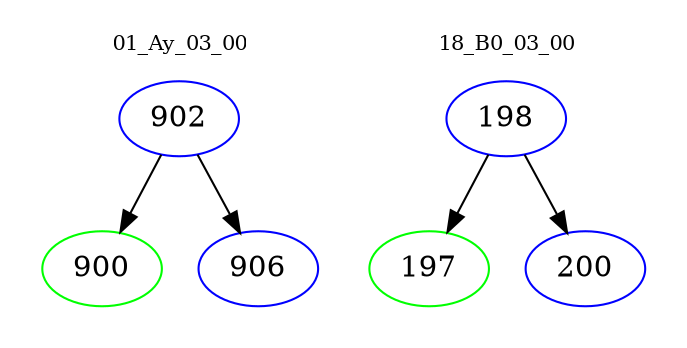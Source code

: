 digraph{
subgraph cluster_0 {
color = white
label = "01_Ay_03_00";
fontsize=10;
T0_902 [label="902", color="blue"]
T0_902 -> T0_900 [color="black"]
T0_900 [label="900", color="green"]
T0_902 -> T0_906 [color="black"]
T0_906 [label="906", color="blue"]
}
subgraph cluster_1 {
color = white
label = "18_B0_03_00";
fontsize=10;
T1_198 [label="198", color="blue"]
T1_198 -> T1_197 [color="black"]
T1_197 [label="197", color="green"]
T1_198 -> T1_200 [color="black"]
T1_200 [label="200", color="blue"]
}
}
